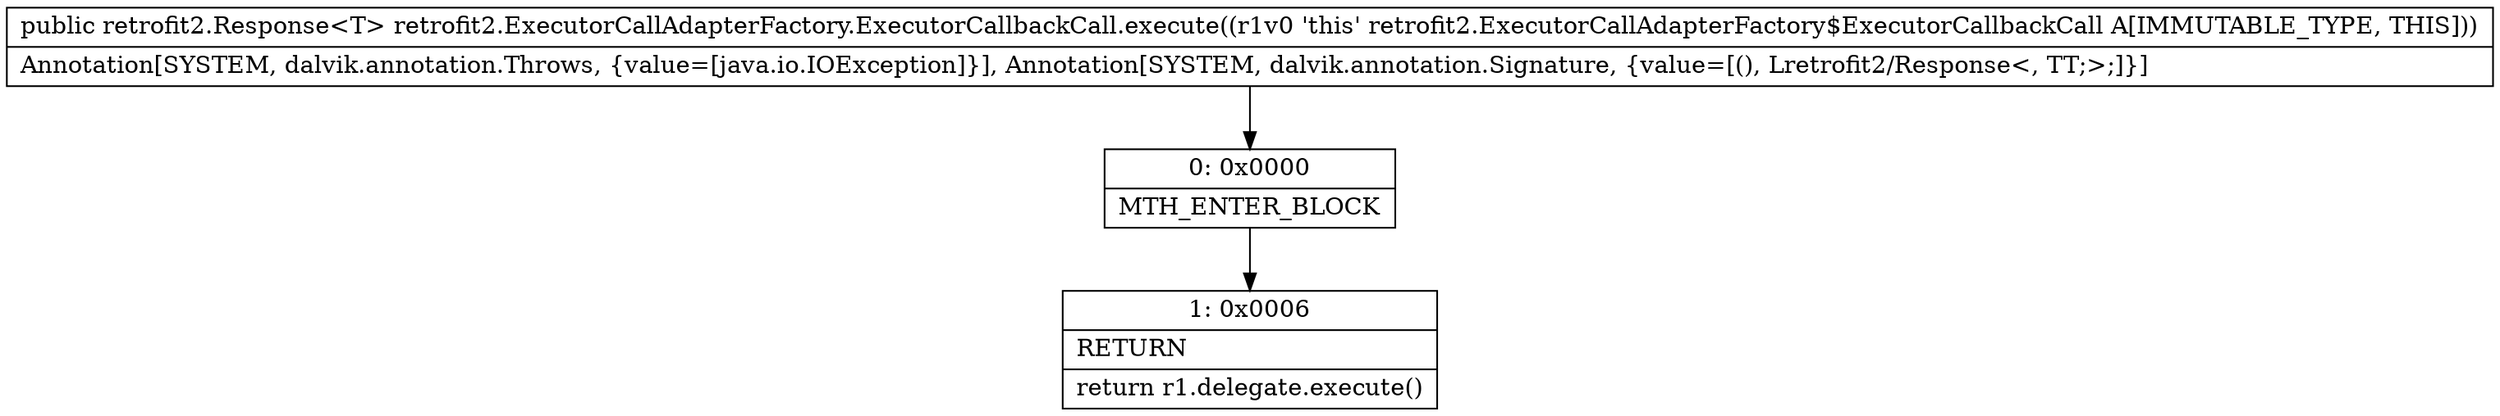 digraph "CFG forretrofit2.ExecutorCallAdapterFactory.ExecutorCallbackCall.execute()Lretrofit2\/Response;" {
Node_0 [shape=record,label="{0\:\ 0x0000|MTH_ENTER_BLOCK\l}"];
Node_1 [shape=record,label="{1\:\ 0x0006|RETURN\l|return r1.delegate.execute()\l}"];
MethodNode[shape=record,label="{public retrofit2.Response\<T\> retrofit2.ExecutorCallAdapterFactory.ExecutorCallbackCall.execute((r1v0 'this' retrofit2.ExecutorCallAdapterFactory$ExecutorCallbackCall A[IMMUTABLE_TYPE, THIS]))  | Annotation[SYSTEM, dalvik.annotation.Throws, \{value=[java.io.IOException]\}], Annotation[SYSTEM, dalvik.annotation.Signature, \{value=[(), Lretrofit2\/Response\<, TT;\>;]\}]\l}"];
MethodNode -> Node_0;
Node_0 -> Node_1;
}

